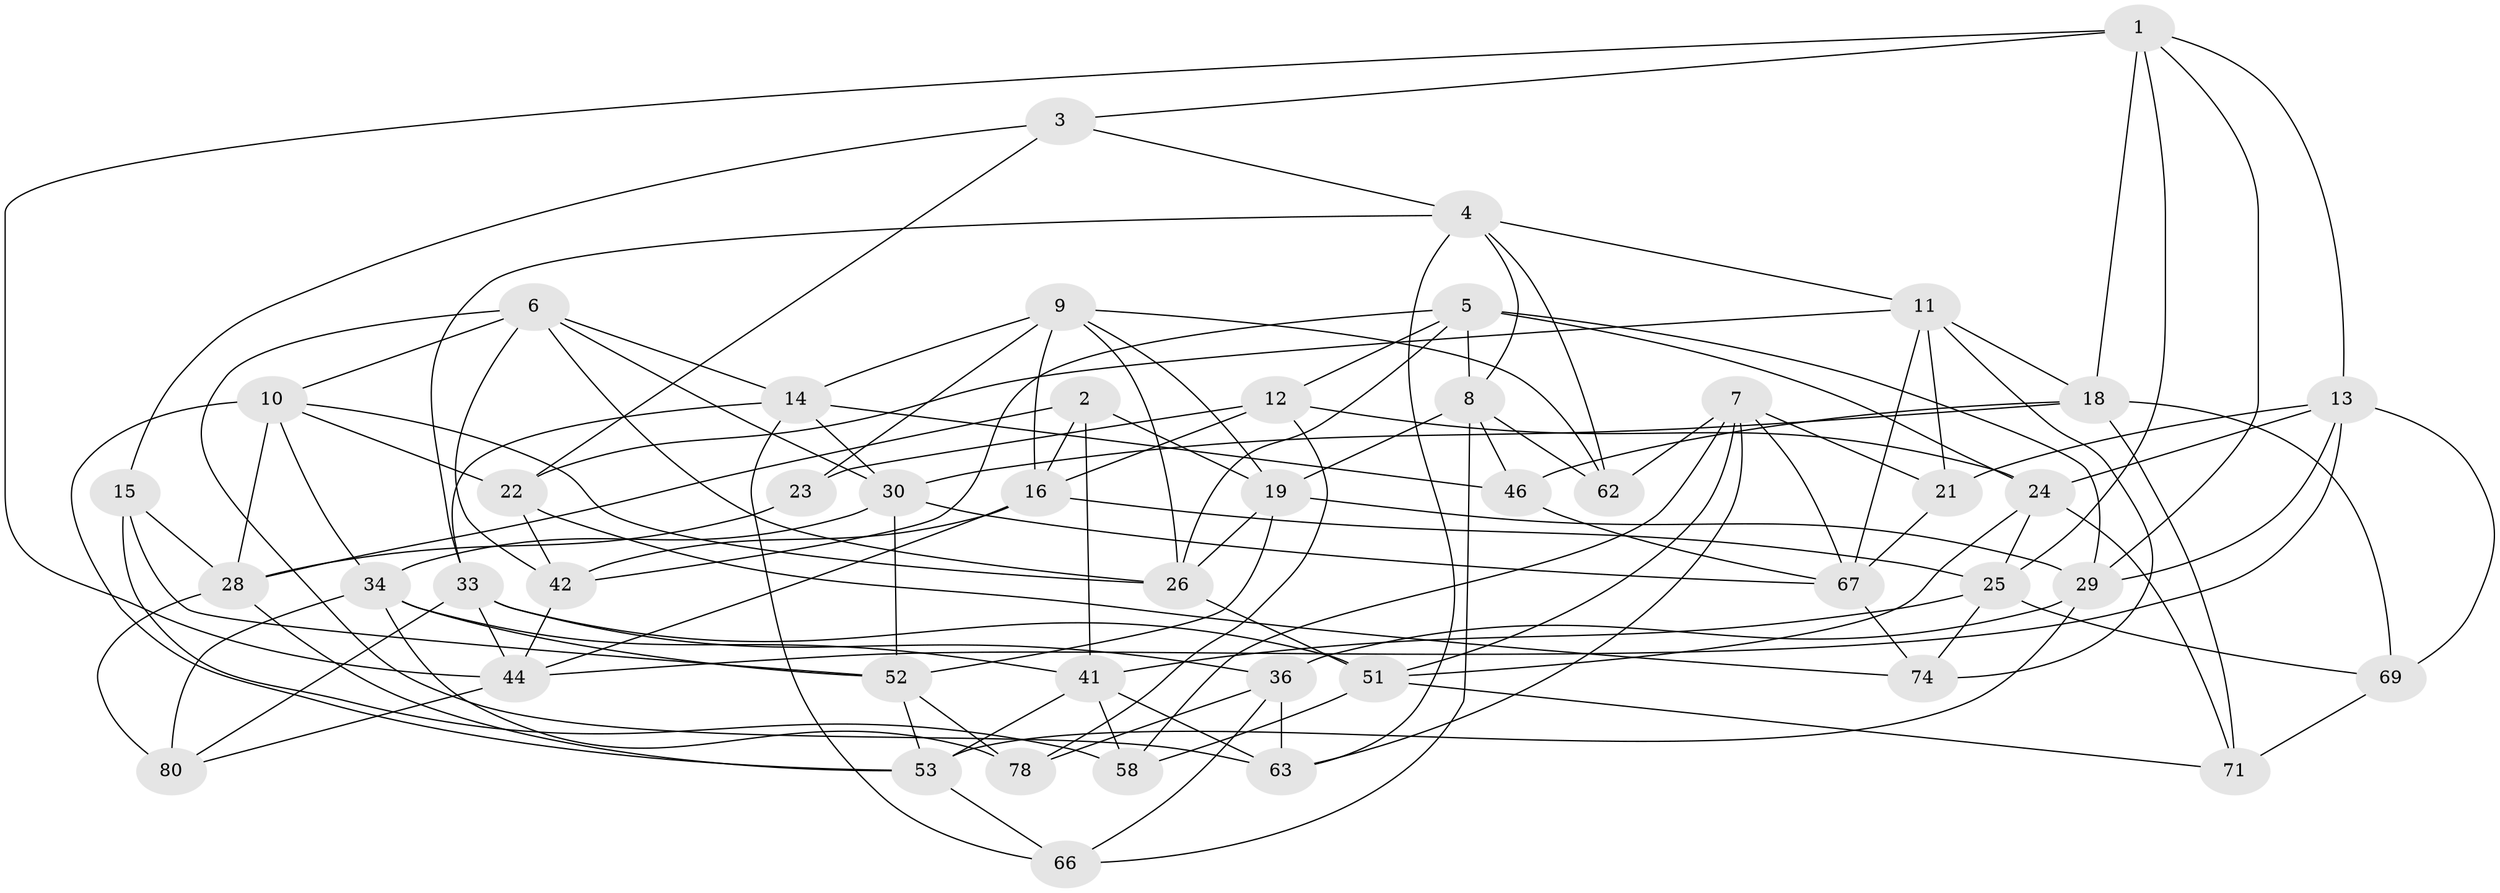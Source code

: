 // original degree distribution, {4: 1.0}
// Generated by graph-tools (version 1.1) at 2025/11/02/27/25 16:11:46]
// undirected, 47 vertices, 124 edges
graph export_dot {
graph [start="1"]
  node [color=gray90,style=filled];
  1 [super="+45"];
  2;
  3;
  4 [super="+31"];
  5 [super="+56"];
  6 [super="+20"];
  7 [super="+50"];
  8 [super="+17"];
  9 [super="+43"];
  10 [super="+55"];
  11 [super="+73"];
  12 [super="+37"];
  13 [super="+39"];
  14 [super="+60"];
  15;
  16 [super="+75"];
  18 [super="+54"];
  19 [super="+35"];
  21;
  22 [super="+38"];
  23;
  24 [super="+27"];
  25 [super="+76"];
  26 [super="+48"];
  28 [super="+40"];
  29 [super="+68"];
  30 [super="+32"];
  33 [super="+59"];
  34 [super="+57"];
  36 [super="+49"];
  41 [super="+77"];
  42 [super="+65"];
  44 [super="+47"];
  46;
  51 [super="+79"];
  52 [super="+61"];
  53 [super="+64"];
  58;
  62;
  63 [super="+70"];
  66;
  67 [super="+72"];
  69;
  71;
  74;
  78;
  80;
  1 -- 25;
  1 -- 3;
  1 -- 44;
  1 -- 13;
  1 -- 18;
  1 -- 29;
  2 -- 28;
  2 -- 16;
  2 -- 19;
  2 -- 41;
  3 -- 22;
  3 -- 15;
  3 -- 4;
  4 -- 62;
  4 -- 8;
  4 -- 63;
  4 -- 11;
  4 -- 33;
  5 -- 26;
  5 -- 12;
  5 -- 8;
  5 -- 29;
  5 -- 42;
  5 -- 24;
  6 -- 14;
  6 -- 63;
  6 -- 26;
  6 -- 42;
  6 -- 30;
  6 -- 10;
  7 -- 62;
  7 -- 63;
  7 -- 58;
  7 -- 67;
  7 -- 21;
  7 -- 51;
  8 -- 62;
  8 -- 66;
  8 -- 19;
  8 -- 46;
  9 -- 23;
  9 -- 62;
  9 -- 19;
  9 -- 26;
  9 -- 14;
  9 -- 16;
  10 -- 34;
  10 -- 53;
  10 -- 28;
  10 -- 26;
  10 -- 22;
  11 -- 21;
  11 -- 74;
  11 -- 67;
  11 -- 18;
  11 -- 22;
  12 -- 78;
  12 -- 23 [weight=2];
  12 -- 16;
  12 -- 24;
  13 -- 24;
  13 -- 69;
  13 -- 44;
  13 -- 21;
  13 -- 29;
  14 -- 33;
  14 -- 46;
  14 -- 66;
  14 -- 30;
  15 -- 58;
  15 -- 52;
  15 -- 28;
  16 -- 42;
  16 -- 44;
  16 -- 25;
  18 -- 46;
  18 -- 71;
  18 -- 69;
  18 -- 30;
  19 -- 52;
  19 -- 26;
  19 -- 29;
  21 -- 67;
  22 -- 74;
  22 -- 42 [weight=2];
  23 -- 28;
  24 -- 25;
  24 -- 51;
  24 -- 71;
  25 -- 69;
  25 -- 74;
  25 -- 41;
  26 -- 51;
  28 -- 80;
  28 -- 53;
  29 -- 36;
  29 -- 53;
  30 -- 67;
  30 -- 34;
  30 -- 52;
  33 -- 80;
  33 -- 51;
  33 -- 36;
  33 -- 44;
  34 -- 80;
  34 -- 41;
  34 -- 78;
  34 -- 52;
  36 -- 63 [weight=2];
  36 -- 66;
  36 -- 78;
  41 -- 53;
  41 -- 63;
  41 -- 58;
  42 -- 44;
  44 -- 80;
  46 -- 67;
  51 -- 71;
  51 -- 58;
  52 -- 53;
  52 -- 78;
  53 -- 66;
  67 -- 74;
  69 -- 71;
}
